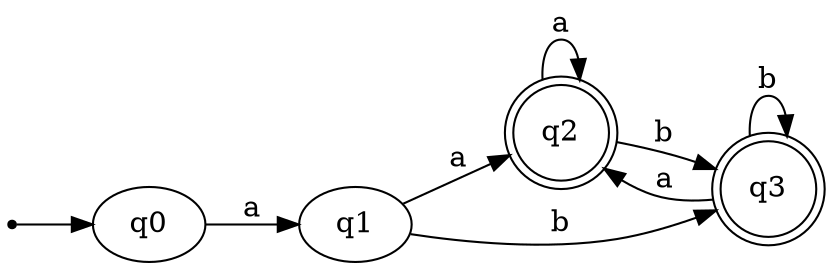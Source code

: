 digraph{
    rankdir=LR;
    inic[shape=point];

    inic->q0;

    q0->q1 [label="a"];
    q1->q2 [label="a"];
    q1->q3 [label="b"];
    q2->q2 [label="a"];
    q2->q3 [label="b"];

    q2[shape=doublecircle]
    q3->q2 [label="a"];
    q3->q3 [label="b"];

    q3[shape=doublecircle]
}
//State q0: {0}

//State q1: {1, 2}

//State q2: {1, 4, 3}

//State q3: {1, 3}
